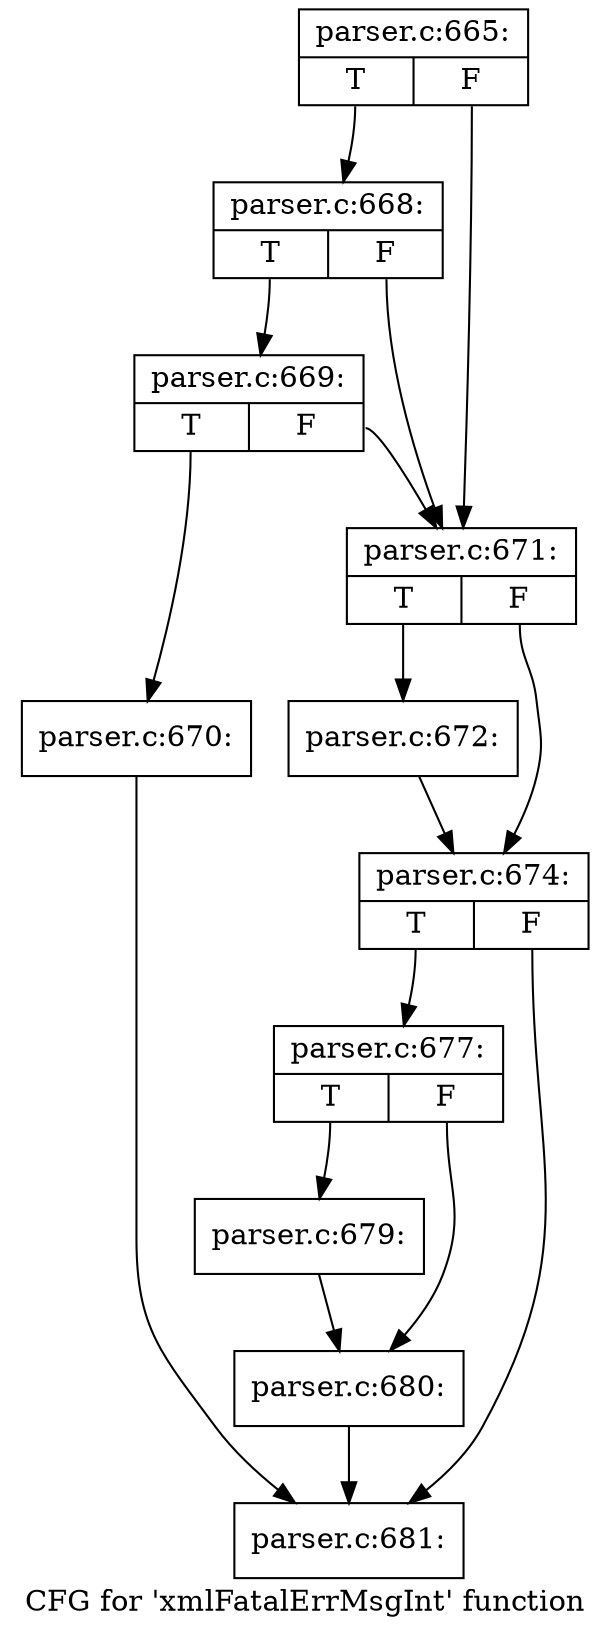 digraph "CFG for 'xmlFatalErrMsgInt' function" {
	label="CFG for 'xmlFatalErrMsgInt' function";

	Node0x5ff7cd0 [shape=record,label="{parser.c:665:|{<s0>T|<s1>F}}"];
	Node0x5ff7cd0:s0 -> Node0x5ffd3d0;
	Node0x5ff7cd0:s1 -> Node0x5ffd300;
	Node0x5ffd3d0 [shape=record,label="{parser.c:668:|{<s0>T|<s1>F}}"];
	Node0x5ffd3d0:s0 -> Node0x5ffd350;
	Node0x5ffd3d0:s1 -> Node0x5ffd300;
	Node0x5ffd350 [shape=record,label="{parser.c:669:|{<s0>T|<s1>F}}"];
	Node0x5ffd350:s0 -> Node0x5ffd2b0;
	Node0x5ffd350:s1 -> Node0x5ffd300;
	Node0x5ffd2b0 [shape=record,label="{parser.c:670:}"];
	Node0x5ffd2b0 -> Node0x5fff1a0;
	Node0x5ffd300 [shape=record,label="{parser.c:671:|{<s0>T|<s1>F}}"];
	Node0x5ffd300:s0 -> Node0x5ffde40;
	Node0x5ffd300:s1 -> Node0x5ffde90;
	Node0x5ffde40 [shape=record,label="{parser.c:672:}"];
	Node0x5ffde40 -> Node0x5ffde90;
	Node0x5ffde90 [shape=record,label="{parser.c:674:|{<s0>T|<s1>F}}"];
	Node0x5ffde90:s0 -> Node0x5fff150;
	Node0x5ffde90:s1 -> Node0x5fff1a0;
	Node0x5fff150 [shape=record,label="{parser.c:677:|{<s0>T|<s1>F}}"];
	Node0x5fff150:s0 -> Node0x575b7c0;
	Node0x5fff150:s1 -> Node0x575b810;
	Node0x575b7c0 [shape=record,label="{parser.c:679:}"];
	Node0x575b7c0 -> Node0x575b810;
	Node0x575b810 [shape=record,label="{parser.c:680:}"];
	Node0x575b810 -> Node0x5fff1a0;
	Node0x5fff1a0 [shape=record,label="{parser.c:681:}"];
}
